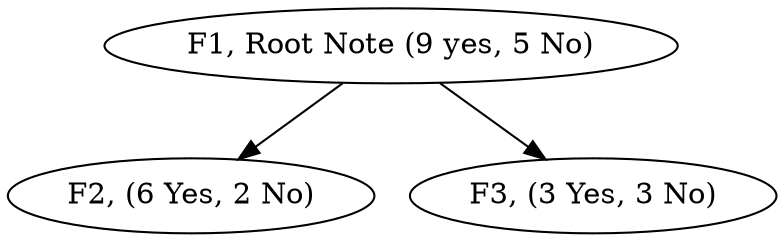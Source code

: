 // Entropy Example
digraph {
	A [label="F1, Root Note (9 yes, 5 No)"]
	B [label="F2, (6 Yes, 2 No)"]
	C [label="F3, (3 Yes, 3 No)"]
	A -> B
	A -> C
}
